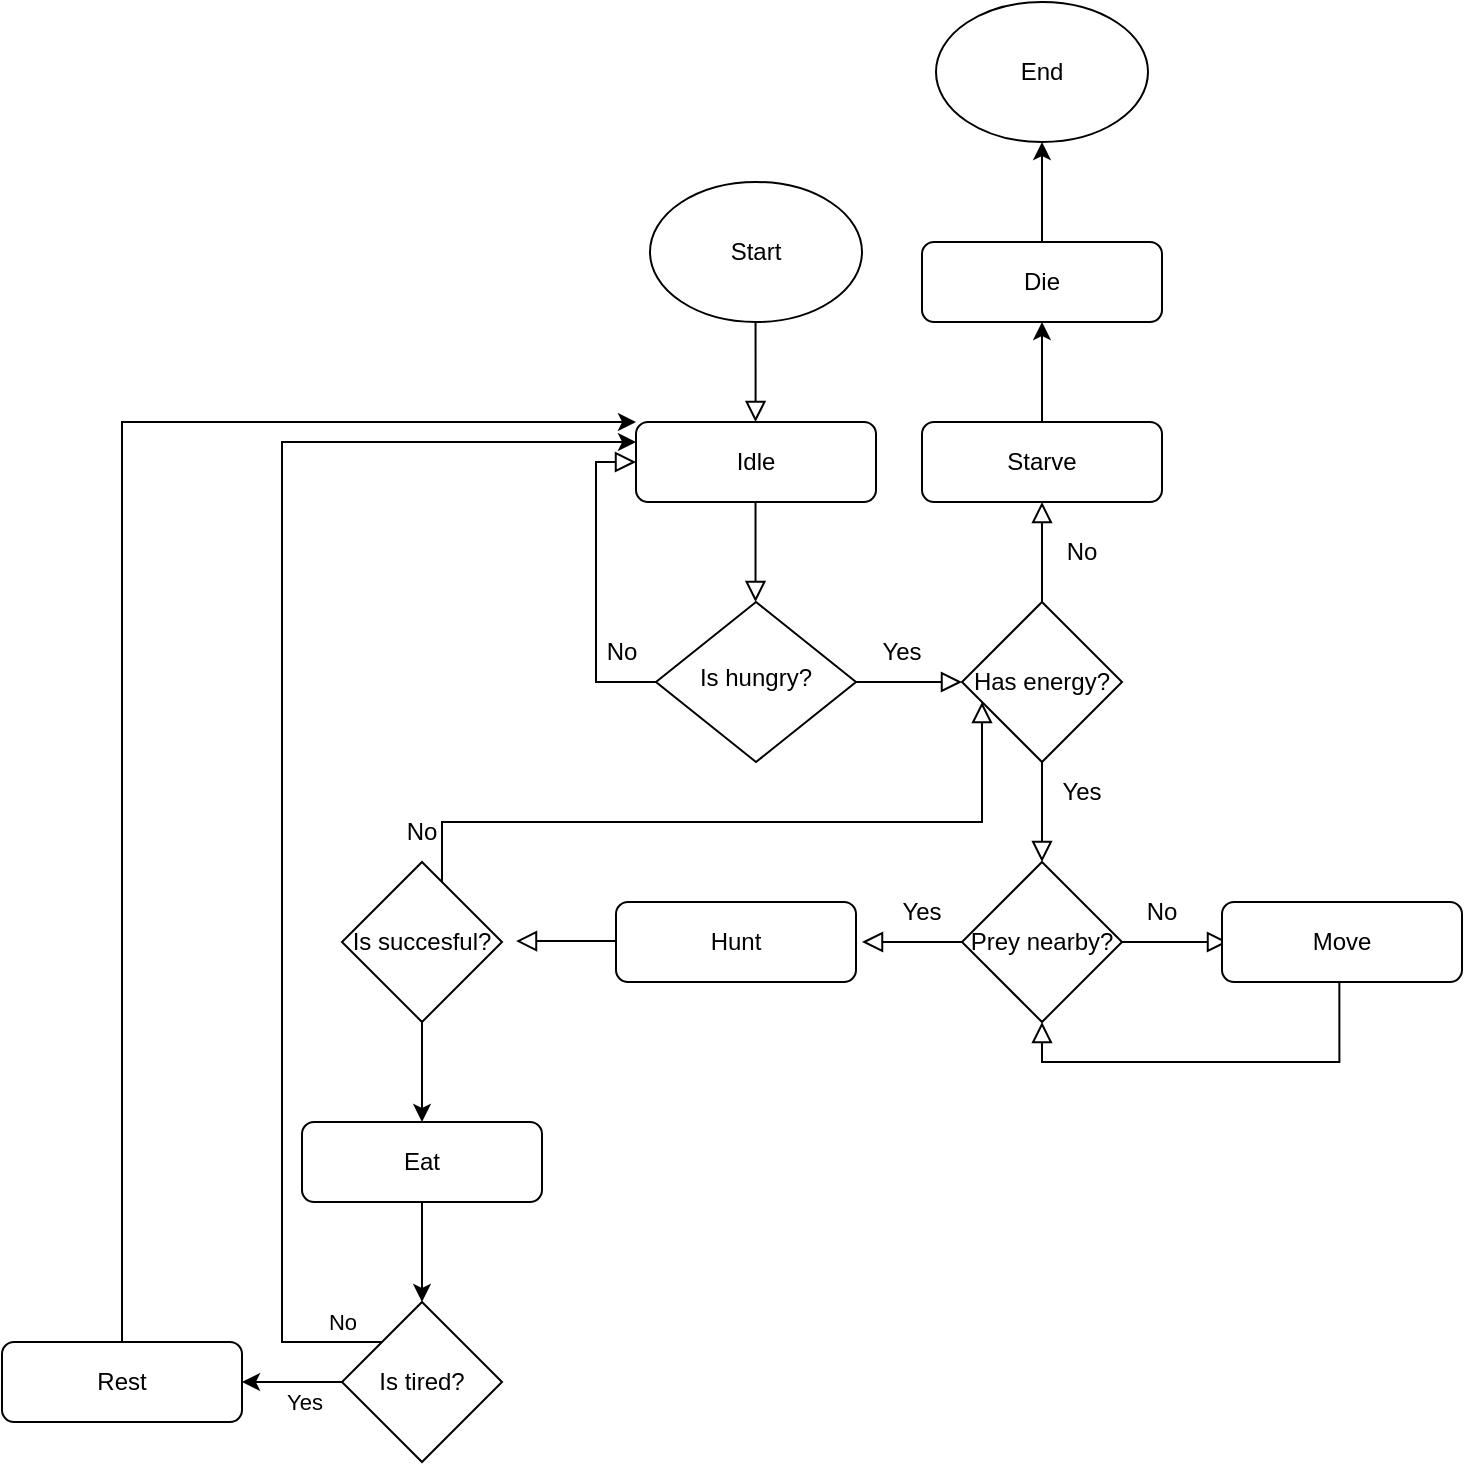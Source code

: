 <mxfile version="24.1.0" type="github">
  <diagram id="C5RBs43oDa-KdzZeNtuy" name="Page-1">
    <mxGraphModel dx="1764" dy="2045" grid="1" gridSize="10" guides="1" tooltips="1" connect="1" arrows="1" fold="1" page="1" pageScale="1" pageWidth="827" pageHeight="1169" math="0" shadow="0">
      <root>
        <mxCell id="WIyWlLk6GJQsqaUBKTNV-0" />
        <mxCell id="WIyWlLk6GJQsqaUBKTNV-1" parent="WIyWlLk6GJQsqaUBKTNV-0" />
        <mxCell id="gS6Oala8xvdT10nPS12B-0" value="" style="ellipse;whiteSpace=wrap;html=1;" vertex="1" parent="WIyWlLk6GJQsqaUBKTNV-1">
          <mxGeometry x="354" y="-70" width="106" height="70" as="geometry" />
        </mxCell>
        <mxCell id="gS6Oala8xvdT10nPS12B-1" value="Start" style="text;html=1;align=center;verticalAlign=middle;whiteSpace=wrap;rounded=0;" vertex="1" parent="WIyWlLk6GJQsqaUBKTNV-1">
          <mxGeometry x="379" y="-50" width="56" height="30" as="geometry" />
        </mxCell>
        <mxCell id="gS6Oala8xvdT10nPS12B-2" value="Idle" style="rounded=1;whiteSpace=wrap;html=1;fontSize=12;glass=0;strokeWidth=1;shadow=0;" vertex="1" parent="WIyWlLk6GJQsqaUBKTNV-1">
          <mxGeometry x="347" y="50" width="120" height="40" as="geometry" />
        </mxCell>
        <mxCell id="gS6Oala8xvdT10nPS12B-4" value="Is hungry?" style="rhombus;whiteSpace=wrap;html=1;shadow=0;fontFamily=Helvetica;fontSize=12;align=center;strokeWidth=1;spacing=6;spacingTop=-4;" vertex="1" parent="WIyWlLk6GJQsqaUBKTNV-1">
          <mxGeometry x="357" y="140" width="100" height="80" as="geometry" />
        </mxCell>
        <mxCell id="gS6Oala8xvdT10nPS12B-5" value="" style="rounded=0;html=1;jettySize=auto;orthogonalLoop=1;fontSize=11;endArrow=block;endFill=0;endSize=8;strokeWidth=1;shadow=0;labelBackgroundColor=none;edgeStyle=orthogonalEdgeStyle;" edge="1" parent="WIyWlLk6GJQsqaUBKTNV-1">
          <mxGeometry relative="1" as="geometry">
            <mxPoint x="406.77" as="sourcePoint" />
            <mxPoint x="406.77" y="50" as="targetPoint" />
            <Array as="points">
              <mxPoint x="407" y="30" />
              <mxPoint x="407" y="30" />
            </Array>
          </mxGeometry>
        </mxCell>
        <mxCell id="gS6Oala8xvdT10nPS12B-6" value="" style="rounded=0;html=1;jettySize=auto;orthogonalLoop=1;fontSize=11;endArrow=block;endFill=0;endSize=8;strokeWidth=1;shadow=0;labelBackgroundColor=none;edgeStyle=orthogonalEdgeStyle;" edge="1" parent="WIyWlLk6GJQsqaUBKTNV-1">
          <mxGeometry relative="1" as="geometry">
            <mxPoint x="406.76" y="90" as="sourcePoint" />
            <mxPoint x="406.76" y="140" as="targetPoint" />
          </mxGeometry>
        </mxCell>
        <mxCell id="gS6Oala8xvdT10nPS12B-7" value="" style="rounded=0;html=1;jettySize=auto;orthogonalLoop=1;fontSize=11;endArrow=block;endFill=0;endSize=8;strokeWidth=1;shadow=0;labelBackgroundColor=none;edgeStyle=orthogonalEdgeStyle;entryX=0;entryY=0.5;entryDx=0;entryDy=0;exitX=0;exitY=0.5;exitDx=0;exitDy=0;" edge="1" parent="WIyWlLk6GJQsqaUBKTNV-1" source="gS6Oala8xvdT10nPS12B-4" target="gS6Oala8xvdT10nPS12B-2">
          <mxGeometry relative="1" as="geometry">
            <mxPoint x="280" y="20" as="sourcePoint" />
            <mxPoint x="280" y="70" as="targetPoint" />
          </mxGeometry>
        </mxCell>
        <mxCell id="gS6Oala8xvdT10nPS12B-8" value="No" style="text;html=1;align=center;verticalAlign=middle;whiteSpace=wrap;rounded=0;" vertex="1" parent="WIyWlLk6GJQsqaUBKTNV-1">
          <mxGeometry x="310" y="150" width="60" height="30" as="geometry" />
        </mxCell>
        <mxCell id="gS6Oala8xvdT10nPS12B-9" value="Has energy?" style="rhombus;whiteSpace=wrap;html=1;" vertex="1" parent="WIyWlLk6GJQsqaUBKTNV-1">
          <mxGeometry x="510" y="140" width="80" height="80" as="geometry" />
        </mxCell>
        <mxCell id="gS6Oala8xvdT10nPS12B-10" value="" style="rounded=0;html=1;jettySize=auto;orthogonalLoop=1;fontSize=11;endArrow=block;endFill=0;endSize=8;strokeWidth=1;shadow=0;labelBackgroundColor=none;edgeStyle=orthogonalEdgeStyle;" edge="1" parent="WIyWlLk6GJQsqaUBKTNV-1">
          <mxGeometry relative="1" as="geometry">
            <mxPoint x="457" y="180" as="sourcePoint" />
            <mxPoint x="510" y="180" as="targetPoint" />
            <Array as="points">
              <mxPoint x="457" y="180" />
            </Array>
          </mxGeometry>
        </mxCell>
        <mxCell id="gS6Oala8xvdT10nPS12B-12" value="Yes" style="text;html=1;align=center;verticalAlign=middle;whiteSpace=wrap;rounded=0;" vertex="1" parent="WIyWlLk6GJQsqaUBKTNV-1">
          <mxGeometry x="450" y="150" width="60" height="30" as="geometry" />
        </mxCell>
        <mxCell id="gS6Oala8xvdT10nPS12B-55" style="edgeStyle=orthogonalEdgeStyle;rounded=0;orthogonalLoop=1;jettySize=auto;html=1;exitX=0.5;exitY=0;exitDx=0;exitDy=0;entryX=0.5;entryY=1;entryDx=0;entryDy=0;" edge="1" parent="WIyWlLk6GJQsqaUBKTNV-1" source="gS6Oala8xvdT10nPS12B-14" target="gS6Oala8xvdT10nPS12B-54">
          <mxGeometry relative="1" as="geometry" />
        </mxCell>
        <mxCell id="gS6Oala8xvdT10nPS12B-14" value="Starve" style="rounded=1;whiteSpace=wrap;html=1;fontSize=12;glass=0;strokeWidth=1;shadow=0;" vertex="1" parent="WIyWlLk6GJQsqaUBKTNV-1">
          <mxGeometry x="490" y="50" width="120" height="40" as="geometry" />
        </mxCell>
        <mxCell id="gS6Oala8xvdT10nPS12B-15" value="" style="rounded=0;html=1;jettySize=auto;orthogonalLoop=1;fontSize=11;endArrow=block;endFill=0;endSize=8;strokeWidth=1;shadow=0;labelBackgroundColor=none;edgeStyle=orthogonalEdgeStyle;entryX=0.5;entryY=1;entryDx=0;entryDy=0;exitX=0.5;exitY=0;exitDx=0;exitDy=0;" edge="1" parent="WIyWlLk6GJQsqaUBKTNV-1" source="gS6Oala8xvdT10nPS12B-9" target="gS6Oala8xvdT10nPS12B-14">
          <mxGeometry relative="1" as="geometry">
            <mxPoint x="549.81" y="90" as="sourcePoint" />
            <mxPoint x="549.81" y="140" as="targetPoint" />
          </mxGeometry>
        </mxCell>
        <mxCell id="gS6Oala8xvdT10nPS12B-16" value="No" style="text;html=1;align=center;verticalAlign=middle;whiteSpace=wrap;rounded=0;" vertex="1" parent="WIyWlLk6GJQsqaUBKTNV-1">
          <mxGeometry x="540" y="100" width="60" height="30" as="geometry" />
        </mxCell>
        <mxCell id="gS6Oala8xvdT10nPS12B-17" value="Hunt" style="rounded=1;whiteSpace=wrap;html=1;fontSize=12;glass=0;strokeWidth=1;shadow=0;" vertex="1" parent="WIyWlLk6GJQsqaUBKTNV-1">
          <mxGeometry x="337" y="290" width="120" height="40" as="geometry" />
        </mxCell>
        <mxCell id="gS6Oala8xvdT10nPS12B-20" value="Prey nearby?" style="rhombus;whiteSpace=wrap;html=1;" vertex="1" parent="WIyWlLk6GJQsqaUBKTNV-1">
          <mxGeometry x="510" y="270" width="80" height="80" as="geometry" />
        </mxCell>
        <mxCell id="gS6Oala8xvdT10nPS12B-21" value="" style="rounded=0;html=1;jettySize=auto;orthogonalLoop=1;fontSize=11;endArrow=block;endFill=0;endSize=8;strokeWidth=1;shadow=0;labelBackgroundColor=none;edgeStyle=orthogonalEdgeStyle;entryX=0.5;entryY=0;entryDx=0;entryDy=0;" edge="1" parent="WIyWlLk6GJQsqaUBKTNV-1" target="gS6Oala8xvdT10nPS12B-20">
          <mxGeometry relative="1" as="geometry">
            <mxPoint x="550" y="220" as="sourcePoint" />
            <mxPoint x="600" y="220" as="targetPoint" />
            <Array as="points">
              <mxPoint x="550" y="220" />
            </Array>
          </mxGeometry>
        </mxCell>
        <mxCell id="gS6Oala8xvdT10nPS12B-22" value="" style="rounded=0;html=1;jettySize=auto;orthogonalLoop=1;fontSize=11;endArrow=block;endFill=0;endSize=8;strokeWidth=1;shadow=0;labelBackgroundColor=none;edgeStyle=orthogonalEdgeStyle;exitX=0;exitY=0.5;exitDx=0;exitDy=0;" edge="1" parent="WIyWlLk6GJQsqaUBKTNV-1" source="gS6Oala8xvdT10nPS12B-20">
          <mxGeometry relative="1" as="geometry">
            <mxPoint x="500" y="330" as="sourcePoint" />
            <mxPoint x="460" y="310" as="targetPoint" />
            <Array as="points" />
          </mxGeometry>
        </mxCell>
        <mxCell id="gS6Oala8xvdT10nPS12B-23" value="Yes" style="text;html=1;align=center;verticalAlign=middle;whiteSpace=wrap;rounded=0;" vertex="1" parent="WIyWlLk6GJQsqaUBKTNV-1">
          <mxGeometry x="460" y="280" width="60" height="30" as="geometry" />
        </mxCell>
        <mxCell id="gS6Oala8xvdT10nPS12B-24" value="" style="rounded=0;html=1;jettySize=auto;orthogonalLoop=1;fontSize=11;endArrow=block;endFill=0;endSize=8;strokeWidth=1;shadow=0;labelBackgroundColor=none;edgeStyle=orthogonalEdgeStyle;" edge="1" parent="WIyWlLk6GJQsqaUBKTNV-1">
          <mxGeometry relative="1" as="geometry">
            <mxPoint x="590" y="310" as="sourcePoint" />
            <mxPoint x="643" y="310" as="targetPoint" />
            <Array as="points">
              <mxPoint x="590" y="310" />
            </Array>
          </mxGeometry>
        </mxCell>
        <mxCell id="gS6Oala8xvdT10nPS12B-25" value="No" style="text;html=1;align=center;verticalAlign=middle;whiteSpace=wrap;rounded=0;" vertex="1" parent="WIyWlLk6GJQsqaUBKTNV-1">
          <mxGeometry x="580" y="280" width="60" height="30" as="geometry" />
        </mxCell>
        <mxCell id="gS6Oala8xvdT10nPS12B-26" value="Move" style="rounded=1;whiteSpace=wrap;html=1;fontSize=12;glass=0;strokeWidth=1;shadow=0;" vertex="1" parent="WIyWlLk6GJQsqaUBKTNV-1">
          <mxGeometry x="640" y="290" width="120" height="40" as="geometry" />
        </mxCell>
        <mxCell id="gS6Oala8xvdT10nPS12B-28" value="" style="rounded=0;html=1;jettySize=auto;orthogonalLoop=1;fontSize=11;endArrow=block;endFill=0;endSize=8;strokeWidth=1;shadow=0;labelBackgroundColor=none;edgeStyle=orthogonalEdgeStyle;entryX=0.5;entryY=1;entryDx=0;entryDy=0;exitX=0.489;exitY=1.006;exitDx=0;exitDy=0;exitPerimeter=0;" edge="1" parent="WIyWlLk6GJQsqaUBKTNV-1" source="gS6Oala8xvdT10nPS12B-26" target="gS6Oala8xvdT10nPS12B-20">
          <mxGeometry relative="1" as="geometry">
            <mxPoint x="700" y="370" as="sourcePoint" />
            <mxPoint x="670" y="440" as="targetPoint" />
            <Array as="points">
              <mxPoint x="699" y="370" />
              <mxPoint x="550" y="370" />
            </Array>
          </mxGeometry>
        </mxCell>
        <mxCell id="gS6Oala8xvdT10nPS12B-30" value="Yes" style="text;html=1;align=center;verticalAlign=middle;whiteSpace=wrap;rounded=0;" vertex="1" parent="WIyWlLk6GJQsqaUBKTNV-1">
          <mxGeometry x="540" y="220" width="60" height="30" as="geometry" />
        </mxCell>
        <mxCell id="gS6Oala8xvdT10nPS12B-46" style="edgeStyle=orthogonalEdgeStyle;rounded=0;orthogonalLoop=1;jettySize=auto;html=1;exitX=0.5;exitY=1;exitDx=0;exitDy=0;entryX=0.5;entryY=0;entryDx=0;entryDy=0;" edge="1" parent="WIyWlLk6GJQsqaUBKTNV-1" source="gS6Oala8xvdT10nPS12B-31" target="gS6Oala8xvdT10nPS12B-45">
          <mxGeometry relative="1" as="geometry" />
        </mxCell>
        <mxCell id="gS6Oala8xvdT10nPS12B-31" value="Is succesful?" style="rhombus;whiteSpace=wrap;html=1;" vertex="1" parent="WIyWlLk6GJQsqaUBKTNV-1">
          <mxGeometry x="200" y="270" width="80" height="80" as="geometry" />
        </mxCell>
        <mxCell id="gS6Oala8xvdT10nPS12B-33" value="" style="rounded=0;html=1;jettySize=auto;orthogonalLoop=1;fontSize=11;endArrow=block;endFill=0;endSize=8;strokeWidth=1;shadow=0;labelBackgroundColor=none;edgeStyle=orthogonalEdgeStyle;exitX=0;exitY=0.5;exitDx=0;exitDy=0;" edge="1" parent="WIyWlLk6GJQsqaUBKTNV-1">
          <mxGeometry relative="1" as="geometry">
            <mxPoint x="337" y="309.52" as="sourcePoint" />
            <mxPoint x="287" y="309.52" as="targetPoint" />
            <Array as="points" />
          </mxGeometry>
        </mxCell>
        <mxCell id="gS6Oala8xvdT10nPS12B-34" value="" style="rounded=0;html=1;jettySize=auto;orthogonalLoop=1;fontSize=11;endArrow=block;endFill=0;endSize=8;strokeWidth=1;shadow=0;labelBackgroundColor=none;edgeStyle=orthogonalEdgeStyle;entryX=0;entryY=1;entryDx=0;entryDy=0;exitX=1;exitY=0;exitDx=0;exitDy=0;" edge="1" parent="WIyWlLk6GJQsqaUBKTNV-1">
          <mxGeometry relative="1" as="geometry">
            <mxPoint x="250.0" y="280" as="sourcePoint" />
            <mxPoint x="520" y="190" as="targetPoint" />
            <Array as="points">
              <mxPoint x="250" y="250" />
              <mxPoint x="520" y="250" />
            </Array>
          </mxGeometry>
        </mxCell>
        <mxCell id="gS6Oala8xvdT10nPS12B-36" value="No" style="text;html=1;align=center;verticalAlign=middle;whiteSpace=wrap;rounded=0;" vertex="1" parent="WIyWlLk6GJQsqaUBKTNV-1">
          <mxGeometry x="210" y="240" width="60" height="30" as="geometry" />
        </mxCell>
        <mxCell id="gS6Oala8xvdT10nPS12B-37" value="End" style="ellipse;whiteSpace=wrap;html=1;" vertex="1" parent="WIyWlLk6GJQsqaUBKTNV-1">
          <mxGeometry x="497" y="-160" width="106" height="70" as="geometry" />
        </mxCell>
        <mxCell id="gS6Oala8xvdT10nPS12B-52" style="edgeStyle=orthogonalEdgeStyle;rounded=0;orthogonalLoop=1;jettySize=auto;html=1;exitX=0.5;exitY=0;exitDx=0;exitDy=0;entryX=0;entryY=0;entryDx=0;entryDy=0;" edge="1" parent="WIyWlLk6GJQsqaUBKTNV-1" source="gS6Oala8xvdT10nPS12B-41" target="gS6Oala8xvdT10nPS12B-2">
          <mxGeometry relative="1" as="geometry">
            <Array as="points">
              <mxPoint x="90" y="50" />
            </Array>
          </mxGeometry>
        </mxCell>
        <mxCell id="gS6Oala8xvdT10nPS12B-41" value="Rest" style="rounded=1;whiteSpace=wrap;html=1;fontSize=12;glass=0;strokeWidth=1;shadow=0;" vertex="1" parent="WIyWlLk6GJQsqaUBKTNV-1">
          <mxGeometry x="30" y="510" width="120" height="40" as="geometry" />
        </mxCell>
        <mxCell id="gS6Oala8xvdT10nPS12B-48" style="edgeStyle=orthogonalEdgeStyle;rounded=0;orthogonalLoop=1;jettySize=auto;html=1;exitX=0.5;exitY=1;exitDx=0;exitDy=0;entryX=0.5;entryY=0;entryDx=0;entryDy=0;" edge="1" parent="WIyWlLk6GJQsqaUBKTNV-1" source="gS6Oala8xvdT10nPS12B-45" target="gS6Oala8xvdT10nPS12B-47">
          <mxGeometry relative="1" as="geometry" />
        </mxCell>
        <mxCell id="gS6Oala8xvdT10nPS12B-45" value="Eat" style="rounded=1;whiteSpace=wrap;html=1;fontSize=12;glass=0;strokeWidth=1;shadow=0;" vertex="1" parent="WIyWlLk6GJQsqaUBKTNV-1">
          <mxGeometry x="180" y="400" width="120" height="40" as="geometry" />
        </mxCell>
        <mxCell id="gS6Oala8xvdT10nPS12B-49" style="edgeStyle=orthogonalEdgeStyle;rounded=0;orthogonalLoop=1;jettySize=auto;html=1;exitX=0;exitY=0.5;exitDx=0;exitDy=0;entryX=1;entryY=0.5;entryDx=0;entryDy=0;" edge="1" parent="WIyWlLk6GJQsqaUBKTNV-1" source="gS6Oala8xvdT10nPS12B-47" target="gS6Oala8xvdT10nPS12B-41">
          <mxGeometry relative="1" as="geometry" />
        </mxCell>
        <mxCell id="gS6Oala8xvdT10nPS12B-50" value="Yes" style="edgeLabel;html=1;align=center;verticalAlign=middle;resizable=0;points=[];" vertex="1" connectable="0" parent="gS6Oala8xvdT10nPS12B-49">
          <mxGeometry x="-0.053" y="2" relative="1" as="geometry">
            <mxPoint x="4" y="8" as="offset" />
          </mxGeometry>
        </mxCell>
        <mxCell id="gS6Oala8xvdT10nPS12B-51" style="edgeStyle=orthogonalEdgeStyle;rounded=0;orthogonalLoop=1;jettySize=auto;html=1;exitX=0;exitY=0;exitDx=0;exitDy=0;entryX=0;entryY=0.25;entryDx=0;entryDy=0;" edge="1" parent="WIyWlLk6GJQsqaUBKTNV-1" source="gS6Oala8xvdT10nPS12B-47" target="gS6Oala8xvdT10nPS12B-2">
          <mxGeometry relative="1" as="geometry">
            <Array as="points">
              <mxPoint x="170" y="510" />
              <mxPoint x="170" y="60" />
            </Array>
          </mxGeometry>
        </mxCell>
        <mxCell id="gS6Oala8xvdT10nPS12B-53" value="No" style="edgeLabel;html=1;align=center;verticalAlign=middle;resizable=0;points=[];" vertex="1" connectable="0" parent="gS6Oala8xvdT10nPS12B-51">
          <mxGeometry x="-0.911" y="-2" relative="1" as="geometry">
            <mxPoint x="10" y="-8" as="offset" />
          </mxGeometry>
        </mxCell>
        <mxCell id="gS6Oala8xvdT10nPS12B-47" value="Is tired?" style="rhombus;whiteSpace=wrap;html=1;" vertex="1" parent="WIyWlLk6GJQsqaUBKTNV-1">
          <mxGeometry x="200" y="490" width="80" height="80" as="geometry" />
        </mxCell>
        <mxCell id="gS6Oala8xvdT10nPS12B-54" value="Die" style="rounded=1;whiteSpace=wrap;html=1;fontSize=12;glass=0;strokeWidth=1;shadow=0;" vertex="1" parent="WIyWlLk6GJQsqaUBKTNV-1">
          <mxGeometry x="490" y="-40" width="120" height="40" as="geometry" />
        </mxCell>
        <mxCell id="gS6Oala8xvdT10nPS12B-56" style="edgeStyle=orthogonalEdgeStyle;rounded=0;orthogonalLoop=1;jettySize=auto;html=1;exitX=0.5;exitY=0;exitDx=0;exitDy=0;entryX=0.5;entryY=1;entryDx=0;entryDy=0;" edge="1" parent="WIyWlLk6GJQsqaUBKTNV-1" source="gS6Oala8xvdT10nPS12B-54" target="gS6Oala8xvdT10nPS12B-37">
          <mxGeometry relative="1" as="geometry" />
        </mxCell>
      </root>
    </mxGraphModel>
  </diagram>
</mxfile>
